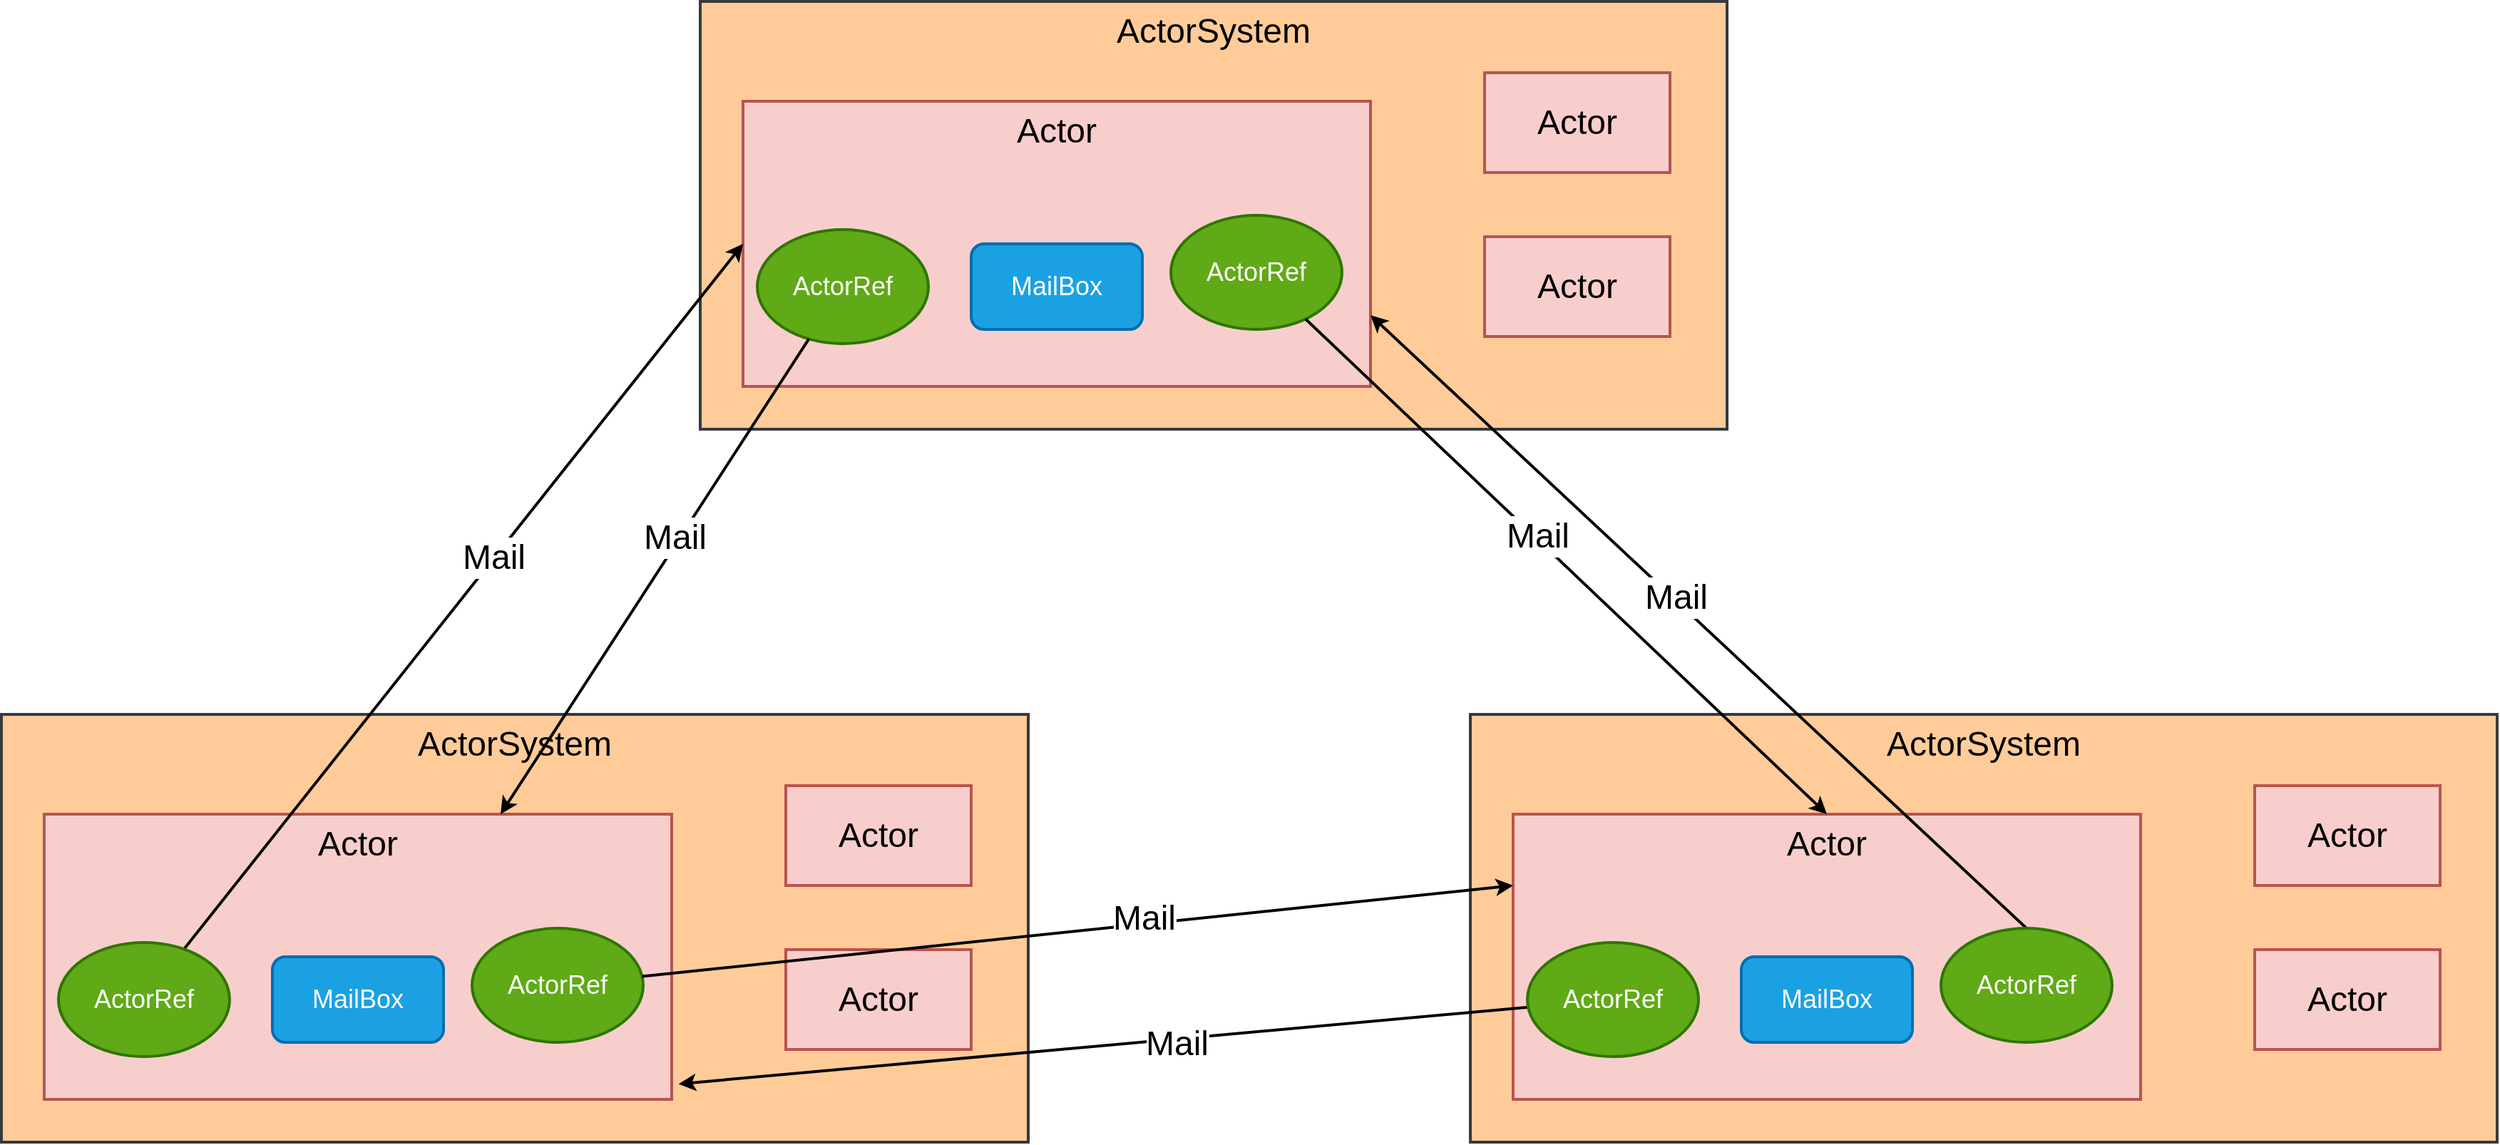 <mxfile version="22.0.4" type="github" pages="5">
  <diagram id="SaLpI0_s9lk5tGEbdPId" name="Flink RPC">
    <mxGraphModel dx="2501" dy="750" grid="1" gridSize="10" guides="1" tooltips="1" connect="1" arrows="1" fold="1" page="1" pageScale="1" pageWidth="827" pageHeight="1169" math="0" shadow="0">
      <root>
        <mxCell id="0" />
        <mxCell id="1" parent="0" />
        <mxCell id="cWcw-PcEzno_2bNdeW2P-1" value="ActorSystem" style="rounded=0;whiteSpace=wrap;html=1;strokeWidth=2;fillColor=#ffcc99;strokeColor=#36393d;verticalAlign=top;fontSize=24;" parent="1" vertex="1">
          <mxGeometry x="40" y="70" width="720" height="300" as="geometry" />
        </mxCell>
        <mxCell id="cWcw-PcEzno_2bNdeW2P-2" value="Actor" style="rounded=0;whiteSpace=wrap;html=1;fontSize=24;strokeWidth=2;fillColor=#f8cecc;strokeColor=#b85450;verticalAlign=top;" parent="1" vertex="1">
          <mxGeometry x="70" y="140" width="440" height="200" as="geometry" />
        </mxCell>
        <mxCell id="cWcw-PcEzno_2bNdeW2P-3" value="ActorRef" style="ellipse;whiteSpace=wrap;html=1;fontSize=18;strokeWidth=2;fillColor=#60a917;fontColor=#ffffff;strokeColor=#2D7600;" parent="1" vertex="1">
          <mxGeometry x="80" y="230" width="120" height="80" as="geometry" />
        </mxCell>
        <mxCell id="cWcw-PcEzno_2bNdeW2P-4" value="MailBox" style="rounded=1;whiteSpace=wrap;html=1;fontSize=18;strokeWidth=2;fillColor=#1ba1e2;fontColor=#ffffff;strokeColor=#006EAF;" parent="1" vertex="1">
          <mxGeometry x="230" y="240" width="120" height="60" as="geometry" />
        </mxCell>
        <mxCell id="cWcw-PcEzno_2bNdeW2P-5" value="ActorRef" style="ellipse;whiteSpace=wrap;html=1;fontSize=18;strokeWidth=2;fillColor=#60a917;fontColor=#ffffff;strokeColor=#2D7600;" parent="1" vertex="1">
          <mxGeometry x="370" y="220" width="120" height="80" as="geometry" />
        </mxCell>
        <mxCell id="cWcw-PcEzno_2bNdeW2P-6" value="Actor" style="rounded=0;whiteSpace=wrap;html=1;fontSize=24;strokeWidth=2;fillColor=#f8cecc;strokeColor=#b85450;" parent="1" vertex="1">
          <mxGeometry x="590" y="120" width="130" height="70" as="geometry" />
        </mxCell>
        <mxCell id="cWcw-PcEzno_2bNdeW2P-7" value="Actor" style="rounded=0;whiteSpace=wrap;html=1;fontSize=24;strokeWidth=2;fillColor=#f8cecc;strokeColor=#b85450;" parent="1" vertex="1">
          <mxGeometry x="590" y="235" width="130" height="70" as="geometry" />
        </mxCell>
        <mxCell id="cWcw-PcEzno_2bNdeW2P-8" value="ActorSystem" style="rounded=0;whiteSpace=wrap;html=1;strokeWidth=2;fillColor=#ffcc99;strokeColor=#36393d;verticalAlign=top;fontSize=24;" parent="1" vertex="1">
          <mxGeometry x="-450" y="570" width="720" height="300" as="geometry" />
        </mxCell>
        <mxCell id="cWcw-PcEzno_2bNdeW2P-9" value="Actor" style="rounded=0;whiteSpace=wrap;html=1;fontSize=24;strokeWidth=2;fillColor=#f8cecc;strokeColor=#b85450;verticalAlign=top;" parent="1" vertex="1">
          <mxGeometry x="-420" y="640" width="440" height="200" as="geometry" />
        </mxCell>
        <mxCell id="cWcw-PcEzno_2bNdeW2P-22" style="rounded=0;orthogonalLoop=1;jettySize=auto;html=1;entryX=0;entryY=0.5;entryDx=0;entryDy=0;fontSize=24;strokeWidth=2;" parent="1" source="cWcw-PcEzno_2bNdeW2P-10" target="cWcw-PcEzno_2bNdeW2P-2" edge="1">
          <mxGeometry relative="1" as="geometry" />
        </mxCell>
        <mxCell id="cWcw-PcEzno_2bNdeW2P-23" value="Mail" style="edgeLabel;html=1;align=center;verticalAlign=middle;resizable=0;points=[];fontSize=24;" parent="cWcw-PcEzno_2bNdeW2P-22" vertex="1" connectable="0">
          <mxGeometry x="0.11" y="1" relative="1" as="geometry">
            <mxPoint as="offset" />
          </mxGeometry>
        </mxCell>
        <mxCell id="cWcw-PcEzno_2bNdeW2P-10" value="ActorRef" style="ellipse;whiteSpace=wrap;html=1;fontSize=18;strokeWidth=2;fillColor=#60a917;fontColor=#ffffff;strokeColor=#2D7600;" parent="1" vertex="1">
          <mxGeometry x="-410" y="730" width="120" height="80" as="geometry" />
        </mxCell>
        <mxCell id="cWcw-PcEzno_2bNdeW2P-11" value="MailBox" style="rounded=1;whiteSpace=wrap;html=1;fontSize=18;strokeWidth=2;fillColor=#1ba1e2;fontColor=#ffffff;strokeColor=#006EAF;" parent="1" vertex="1">
          <mxGeometry x="-260" y="740" width="120" height="60" as="geometry" />
        </mxCell>
        <mxCell id="cWcw-PcEzno_2bNdeW2P-12" value="ActorRef" style="ellipse;whiteSpace=wrap;html=1;fontSize=18;strokeWidth=2;fillColor=#60a917;fontColor=#ffffff;strokeColor=#2D7600;" parent="1" vertex="1">
          <mxGeometry x="-120" y="720" width="120" height="80" as="geometry" />
        </mxCell>
        <mxCell id="cWcw-PcEzno_2bNdeW2P-13" value="Actor" style="rounded=0;whiteSpace=wrap;html=1;fontSize=24;strokeWidth=2;fillColor=#f8cecc;strokeColor=#b85450;" parent="1" vertex="1">
          <mxGeometry x="100" y="620" width="130" height="70" as="geometry" />
        </mxCell>
        <mxCell id="cWcw-PcEzno_2bNdeW2P-14" value="Actor" style="rounded=0;whiteSpace=wrap;html=1;fontSize=24;strokeWidth=2;fillColor=#f8cecc;strokeColor=#b85450;" parent="1" vertex="1">
          <mxGeometry x="100" y="735" width="130" height="70" as="geometry" />
        </mxCell>
        <mxCell id="cWcw-PcEzno_2bNdeW2P-15" value="ActorSystem" style="rounded=0;whiteSpace=wrap;html=1;strokeWidth=2;fillColor=#ffcc99;strokeColor=#36393d;verticalAlign=top;fontSize=24;" parent="1" vertex="1">
          <mxGeometry x="580" y="570" width="720" height="300" as="geometry" />
        </mxCell>
        <mxCell id="cWcw-PcEzno_2bNdeW2P-16" value="Actor" style="rounded=0;whiteSpace=wrap;html=1;fontSize=24;strokeWidth=2;fillColor=#f8cecc;strokeColor=#b85450;verticalAlign=top;" parent="1" vertex="1">
          <mxGeometry x="610" y="640" width="440" height="200" as="geometry" />
        </mxCell>
        <mxCell id="cWcw-PcEzno_2bNdeW2P-27" style="edgeStyle=none;rounded=0;orthogonalLoop=1;jettySize=auto;html=1;fontSize=24;strokeWidth=2;exitX=0.5;exitY=0;exitDx=0;exitDy=0;entryX=1;entryY=0.75;entryDx=0;entryDy=0;" parent="1" source="cWcw-PcEzno_2bNdeW2P-19" target="cWcw-PcEzno_2bNdeW2P-2" edge="1">
          <mxGeometry relative="1" as="geometry" />
        </mxCell>
        <mxCell id="cWcw-PcEzno_2bNdeW2P-29" value="Mail" style="edgeLabel;html=1;align=center;verticalAlign=middle;resizable=0;points=[];fontSize=24;" parent="cWcw-PcEzno_2bNdeW2P-27" vertex="1" connectable="0">
          <mxGeometry x="0.075" y="-2" relative="1" as="geometry">
            <mxPoint as="offset" />
          </mxGeometry>
        </mxCell>
        <mxCell id="cWcw-PcEzno_2bNdeW2P-30" style="edgeStyle=none;rounded=0;orthogonalLoop=1;jettySize=auto;html=1;entryX=1.011;entryY=0.946;entryDx=0;entryDy=0;entryPerimeter=0;fontSize=24;strokeWidth=2;" parent="1" source="cWcw-PcEzno_2bNdeW2P-17" target="cWcw-PcEzno_2bNdeW2P-9" edge="1">
          <mxGeometry relative="1" as="geometry" />
        </mxCell>
        <mxCell id="cWcw-PcEzno_2bNdeW2P-33" value="Mail" style="edgeLabel;html=1;align=center;verticalAlign=middle;resizable=0;points=[];fontSize=24;" parent="cWcw-PcEzno_2bNdeW2P-30" vertex="1" connectable="0">
          <mxGeometry x="-0.17" y="3" relative="1" as="geometry">
            <mxPoint as="offset" />
          </mxGeometry>
        </mxCell>
        <mxCell id="cWcw-PcEzno_2bNdeW2P-17" value="ActorRef" style="ellipse;whiteSpace=wrap;html=1;fontSize=18;strokeWidth=2;fillColor=#60a917;fontColor=#ffffff;strokeColor=#2D7600;" parent="1" vertex="1">
          <mxGeometry x="620" y="730" width="120" height="80" as="geometry" />
        </mxCell>
        <mxCell id="cWcw-PcEzno_2bNdeW2P-18" value="MailBox" style="rounded=1;whiteSpace=wrap;html=1;fontSize=18;strokeWidth=2;fillColor=#1ba1e2;fontColor=#ffffff;strokeColor=#006EAF;" parent="1" vertex="1">
          <mxGeometry x="770" y="740" width="120" height="60" as="geometry" />
        </mxCell>
        <mxCell id="cWcw-PcEzno_2bNdeW2P-19" value="ActorRef" style="ellipse;whiteSpace=wrap;html=1;fontSize=18;strokeWidth=2;fillColor=#60a917;fontColor=#ffffff;strokeColor=#2D7600;" parent="1" vertex="1">
          <mxGeometry x="910" y="720" width="120" height="80" as="geometry" />
        </mxCell>
        <mxCell id="cWcw-PcEzno_2bNdeW2P-20" value="Actor" style="rounded=0;whiteSpace=wrap;html=1;fontSize=24;strokeWidth=2;fillColor=#f8cecc;strokeColor=#b85450;" parent="1" vertex="1">
          <mxGeometry x="1130" y="620" width="130" height="70" as="geometry" />
        </mxCell>
        <mxCell id="cWcw-PcEzno_2bNdeW2P-21" value="Actor" style="rounded=0;whiteSpace=wrap;html=1;fontSize=24;strokeWidth=2;fillColor=#f8cecc;strokeColor=#b85450;" parent="1" vertex="1">
          <mxGeometry x="1130" y="735" width="130" height="70" as="geometry" />
        </mxCell>
        <mxCell id="cWcw-PcEzno_2bNdeW2P-24" style="edgeStyle=none;rounded=0;orthogonalLoop=1;jettySize=auto;html=1;fontSize=24;strokeWidth=2;" parent="1" source="cWcw-PcEzno_2bNdeW2P-3" edge="1">
          <mxGeometry relative="1" as="geometry">
            <mxPoint x="-100" y="640" as="targetPoint" />
          </mxGeometry>
        </mxCell>
        <mxCell id="cWcw-PcEzno_2bNdeW2P-25" value="Mail" style="edgeLabel;html=1;align=center;verticalAlign=middle;resizable=0;points=[];fontSize=24;" parent="cWcw-PcEzno_2bNdeW2P-24" vertex="1" connectable="0">
          <mxGeometry x="-0.156" y="-3" relative="1" as="geometry">
            <mxPoint x="-1" as="offset" />
          </mxGeometry>
        </mxCell>
        <mxCell id="cWcw-PcEzno_2bNdeW2P-26" style="edgeStyle=none;rounded=0;orthogonalLoop=1;jettySize=auto;html=1;entryX=0.5;entryY=0;entryDx=0;entryDy=0;fontSize=24;strokeWidth=2;" parent="1" source="cWcw-PcEzno_2bNdeW2P-5" target="cWcw-PcEzno_2bNdeW2P-16" edge="1">
          <mxGeometry relative="1" as="geometry" />
        </mxCell>
        <mxCell id="cWcw-PcEzno_2bNdeW2P-28" value="Mail" style="edgeLabel;html=1;align=center;verticalAlign=middle;resizable=0;points=[];fontSize=24;" parent="cWcw-PcEzno_2bNdeW2P-26" vertex="1" connectable="0">
          <mxGeometry x="-0.113" y="2" relative="1" as="geometry">
            <mxPoint x="-1" as="offset" />
          </mxGeometry>
        </mxCell>
        <mxCell id="cWcw-PcEzno_2bNdeW2P-31" style="edgeStyle=none;rounded=0;orthogonalLoop=1;jettySize=auto;html=1;entryX=0;entryY=0.25;entryDx=0;entryDy=0;fontSize=24;strokeWidth=2;" parent="1" source="cWcw-PcEzno_2bNdeW2P-12" target="cWcw-PcEzno_2bNdeW2P-16" edge="1">
          <mxGeometry relative="1" as="geometry" />
        </mxCell>
        <mxCell id="cWcw-PcEzno_2bNdeW2P-32" value="Mail" style="edgeLabel;html=1;align=center;verticalAlign=middle;resizable=0;points=[];fontSize=24;" parent="cWcw-PcEzno_2bNdeW2P-31" vertex="1" connectable="0">
          <mxGeometry x="0.153" y="4" relative="1" as="geometry">
            <mxPoint as="offset" />
          </mxGeometry>
        </mxCell>
      </root>
    </mxGraphModel>
  </diagram>
  <diagram id="jj8T1LT6G1rz3zhPPq_8" name="Flink RPC类结构图">
    <mxGraphModel dx="2501" dy="750" grid="1" gridSize="10" guides="1" tooltips="1" connect="1" arrows="1" fold="1" page="1" pageScale="1" pageWidth="827" pageHeight="1169" math="0" shadow="0">
      <root>
        <mxCell id="g9B0oWdgCBN0XD8P32CC-0" />
        <mxCell id="g9B0oWdgCBN0XD8P32CC-1" parent="g9B0oWdgCBN0XD8P32CC-0" />
        <mxCell id="g9B0oWdgCBN0XD8P32CC-2" value="&amp;lt;interface&amp;gt;&lt;br style=&quot;font-size: 18px;&quot;&gt;RpcGateway" style="rounded=0;whiteSpace=wrap;html=1;fontSize=18;strokeWidth=2;" parent="g9B0oWdgCBN0XD8P32CC-1" vertex="1">
          <mxGeometry x="290" y="30" width="200" height="70" as="geometry" />
        </mxCell>
        <mxCell id="g9B0oWdgCBN0XD8P32CC-3" value="RpcEndpoint" style="rounded=0;whiteSpace=wrap;html=1;fontSize=18;strokeWidth=10;strokeColor=#009900;" parent="g9B0oWdgCBN0XD8P32CC-1" vertex="1">
          <mxGeometry x="290" y="200" width="200" height="70" as="geometry" />
        </mxCell>
        <mxCell id="g9B0oWdgCBN0XD8P32CC-5" value="" style="endArrow=block;endSize=16;endFill=0;html=1;rounded=0;fontSize=18;strokeWidth=2;exitX=0.5;exitY=0;exitDx=0;exitDy=0;entryX=0.5;entryY=1;entryDx=0;entryDy=0;dashed=1;" parent="g9B0oWdgCBN0XD8P32CC-1" source="g9B0oWdgCBN0XD8P32CC-3" target="g9B0oWdgCBN0XD8P32CC-2" edge="1">
          <mxGeometry width="160" relative="1" as="geometry">
            <mxPoint x="410" y="140" as="sourcePoint" />
            <mxPoint x="570" y="140" as="targetPoint" />
          </mxGeometry>
        </mxCell>
        <mxCell id="g9B0oWdgCBN0XD8P32CC-6" value="&amp;lt;interface&amp;gt;&lt;br&gt;RpcService" style="rounded=0;whiteSpace=wrap;html=1;fontSize=18;strokeColor=#009900;strokeWidth=6;" parent="g9B0oWdgCBN0XD8P32CC-1" vertex="1">
          <mxGeometry x="-90" y="200" width="200" height="70" as="geometry" />
        </mxCell>
        <mxCell id="g9B0oWdgCBN0XD8P32CC-7" value="Dispatcher" style="rounded=0;whiteSpace=wrap;html=1;fontSize=18;strokeColor=#FF0000;strokeWidth=6;" parent="g9B0oWdgCBN0XD8P32CC-1" vertex="1">
          <mxGeometry x="-190" y="630" width="190" height="70" as="geometry" />
        </mxCell>
        <mxCell id="g9B0oWdgCBN0XD8P32CC-8" value="Extends" style="endArrow=block;endSize=16;endFill=0;html=1;rounded=0;dashed=1;fontSize=18;strokeWidth=2;exitX=1;exitY=0;exitDx=0;exitDy=0;entryX=0;entryY=1;entryDx=0;entryDy=0;" parent="g9B0oWdgCBN0XD8P32CC-1" source="g9B0oWdgCBN0XD8P32CC-16" target="g9B0oWdgCBN0XD8P32CC-3" edge="1">
          <mxGeometry width="160" relative="1" as="geometry">
            <mxPoint x="160" y="380" as="sourcePoint" />
            <mxPoint x="320" y="380" as="targetPoint" />
          </mxGeometry>
        </mxCell>
        <mxCell id="g9B0oWdgCBN0XD8P32CC-9" value="StandaloneDispatcher" style="rounded=0;whiteSpace=wrap;html=1;fontSize=18;strokeColor=#004C99;strokeWidth=6;" parent="g9B0oWdgCBN0XD8P32CC-1" vertex="1">
          <mxGeometry y="840" width="220" height="70" as="geometry" />
        </mxCell>
        <mxCell id="g9B0oWdgCBN0XD8P32CC-10" value="MiniDispatcher" style="rounded=0;whiteSpace=wrap;html=1;fontSize=18;strokeColor=#000000;strokeWidth=2;" parent="g9B0oWdgCBN0XD8P32CC-1" vertex="1">
          <mxGeometry x="-400" y="840" width="190" height="70" as="geometry" />
        </mxCell>
        <mxCell id="g9B0oWdgCBN0XD8P32CC-11" value="Extends" style="endArrow=block;endSize=16;endFill=0;html=1;rounded=0;dashed=1;fontSize=18;strokeWidth=2;entryX=0;entryY=1;entryDx=0;entryDy=0;exitX=0.5;exitY=0;exitDx=0;exitDy=0;" parent="g9B0oWdgCBN0XD8P32CC-1" source="g9B0oWdgCBN0XD8P32CC-10" target="g9B0oWdgCBN0XD8P32CC-7" edge="1">
          <mxGeometry width="160" relative="1" as="geometry">
            <mxPoint x="-295" y="540" as="sourcePoint" />
            <mxPoint x="-295" y="540" as="targetPoint" />
          </mxGeometry>
        </mxCell>
        <mxCell id="g9B0oWdgCBN0XD8P32CC-12" value="Extends" style="endArrow=block;endSize=16;endFill=0;html=1;rounded=0;dashed=1;fontSize=18;strokeWidth=2;exitX=0.5;exitY=0;exitDx=0;exitDy=0;entryX=1;entryY=1;entryDx=0;entryDy=0;" parent="g9B0oWdgCBN0XD8P32CC-1" source="g9B0oWdgCBN0XD8P32CC-9" target="g9B0oWdgCBN0XD8P32CC-7" edge="1">
          <mxGeometry width="160" relative="1" as="geometry">
            <mxPoint x="40" y="640" as="sourcePoint" />
            <mxPoint x="200" y="640" as="targetPoint" />
          </mxGeometry>
        </mxCell>
        <mxCell id="g9B0oWdgCBN0XD8P32CC-14" value="AkkaRpcService" style="rounded=0;whiteSpace=wrap;html=1;fontSize=18;strokeColor=#000000;strokeWidth=2;" parent="g9B0oWdgCBN0XD8P32CC-1" vertex="1">
          <mxGeometry x="-400" y="200" width="190" height="70" as="geometry" />
        </mxCell>
        <mxCell id="g9B0oWdgCBN0XD8P32CC-15" value="" style="endArrow=block;endSize=16;endFill=0;html=1;rounded=0;dashed=1;fontSize=18;strokeWidth=2;entryX=0;entryY=0.5;entryDx=0;entryDy=0;" parent="g9B0oWdgCBN0XD8P32CC-1" source="g9B0oWdgCBN0XD8P32CC-14" target="g9B0oWdgCBN0XD8P32CC-6" edge="1">
          <mxGeometry width="160" relative="1" as="geometry">
            <mxPoint x="-240" y="235" as="sourcePoint" />
            <mxPoint x="-100" y="235" as="targetPoint" />
          </mxGeometry>
        </mxCell>
        <mxCell id="g9B0oWdgCBN0XD8P32CC-16" value="TaskExecutor" style="rounded=0;whiteSpace=wrap;html=1;fontSize=18;strokeColor=#FF0000;strokeWidth=6;" parent="g9B0oWdgCBN0XD8P32CC-1" vertex="1">
          <mxGeometry x="-180" y="440" width="190" height="70" as="geometry" />
        </mxCell>
        <mxCell id="g9B0oWdgCBN0XD8P32CC-17" value="AkkaRpcService" style="rounded=0;whiteSpace=wrap;html=1;fontSize=18;strokeColor=#000000;strokeWidth=2;" parent="g9B0oWdgCBN0XD8P32CC-1" vertex="1">
          <mxGeometry x="290" y="440" width="190" height="70" as="geometry" />
        </mxCell>
        <mxCell id="g9B0oWdgCBN0XD8P32CC-18" value="Extends" style="endArrow=block;endSize=16;endFill=0;html=1;rounded=0;dashed=1;fontSize=18;strokeWidth=2;exitX=0.5;exitY=0;exitDx=0;exitDy=0;entryX=0.5;entryY=1;entryDx=0;entryDy=0;" parent="g9B0oWdgCBN0XD8P32CC-1" source="g9B0oWdgCBN0XD8P32CC-17" target="g9B0oWdgCBN0XD8P32CC-3" edge="1">
          <mxGeometry width="160" relative="1" as="geometry">
            <mxPoint x="20" y="450" as="sourcePoint" />
            <mxPoint x="300" y="280" as="targetPoint" />
          </mxGeometry>
        </mxCell>
        <mxCell id="g9B0oWdgCBN0XD8P32CC-19" value="Extends" style="endArrow=block;endSize=16;endFill=0;html=1;rounded=0;dashed=1;fontSize=18;strokeWidth=2;exitX=1;exitY=0;exitDx=0;exitDy=0;entryX=0;entryY=1;entryDx=0;entryDy=0;" parent="g9B0oWdgCBN0XD8P32CC-1" source="g9B0oWdgCBN0XD8P32CC-7" target="g9B0oWdgCBN0XD8P32CC-17" edge="1">
          <mxGeometry width="160" relative="1" as="geometry">
            <mxPoint x="30" y="810" as="sourcePoint" />
            <mxPoint x="10" y="710" as="targetPoint" />
          </mxGeometry>
        </mxCell>
        <mxCell id="g9B0oWdgCBN0XD8P32CC-20" value="JobMaster" style="rounded=0;whiteSpace=wrap;html=1;fontSize=18;strokeColor=#FF0000;strokeWidth=6;" parent="g9B0oWdgCBN0XD8P32CC-1" vertex="1">
          <mxGeometry x="302.5" y="630" width="165" height="70" as="geometry" />
        </mxCell>
        <mxCell id="g9B0oWdgCBN0XD8P32CC-21" value="Extends" style="endArrow=block;endSize=16;endFill=0;html=1;rounded=0;dashed=1;fontSize=18;strokeWidth=2;exitX=0.5;exitY=0;exitDx=0;exitDy=0;entryX=0.5;entryY=1;entryDx=0;entryDy=0;" parent="g9B0oWdgCBN0XD8P32CC-1" source="g9B0oWdgCBN0XD8P32CC-20" target="g9B0oWdgCBN0XD8P32CC-17" edge="1">
          <mxGeometry width="160" relative="1" as="geometry">
            <mxPoint x="10" y="640" as="sourcePoint" />
            <mxPoint x="305" y="490" as="targetPoint" />
          </mxGeometry>
        </mxCell>
        <mxCell id="g9B0oWdgCBN0XD8P32CC-22" value="MesosRsourceManager" style="rounded=0;whiteSpace=wrap;html=1;fontSize=18;strokeColor=#000000;strokeWidth=2;" parent="g9B0oWdgCBN0XD8P32CC-1" vertex="1">
          <mxGeometry x="260" y="840" width="250" height="70" as="geometry" />
        </mxCell>
        <mxCell id="g9B0oWdgCBN0XD8P32CC-23" value="ResourceManager" style="rounded=0;whiteSpace=wrap;html=1;fontSize=18;strokeColor=#FF0000;strokeWidth=6;" parent="g9B0oWdgCBN0XD8P32CC-1" vertex="1">
          <mxGeometry x="660" y="630" width="233" height="70" as="geometry" />
        </mxCell>
        <mxCell id="g9B0oWdgCBN0XD8P32CC-24" value="Extends" style="endArrow=block;endSize=16;endFill=0;html=1;rounded=0;dashed=1;fontSize=18;strokeWidth=2;exitX=0.5;exitY=0;exitDx=0;exitDy=0;entryX=0;entryY=1;entryDx=0;entryDy=0;" parent="g9B0oWdgCBN0XD8P32CC-1" source="g9B0oWdgCBN0XD8P32CC-22" target="g9B0oWdgCBN0XD8P32CC-23" edge="1">
          <mxGeometry width="160" relative="1" as="geometry">
            <mxPoint x="395" y="640" as="sourcePoint" />
            <mxPoint x="395" y="520" as="targetPoint" />
          </mxGeometry>
        </mxCell>
        <mxCell id="g9B0oWdgCBN0XD8P32CC-25" value="StandaloneResourceManager" style="rounded=0;whiteSpace=wrap;html=1;fontSize=18;strokeColor=#004C99;strokeWidth=6;" parent="g9B0oWdgCBN0XD8P32CC-1" vertex="1">
          <mxGeometry x="630" y="840" width="280" height="70" as="geometry" />
        </mxCell>
        <mxCell id="g9B0oWdgCBN0XD8P32CC-26" value="Extends" style="endArrow=block;endSize=16;endFill=0;html=1;rounded=0;dashed=1;fontSize=18;strokeWidth=2;exitX=0.527;exitY=0.029;exitDx=0;exitDy=0;entryX=0.5;entryY=1;entryDx=0;entryDy=0;exitPerimeter=0;" parent="g9B0oWdgCBN0XD8P32CC-1" source="g9B0oWdgCBN0XD8P32CC-25" target="g9B0oWdgCBN0XD8P32CC-23" edge="1">
          <mxGeometry width="160" relative="1" as="geometry">
            <mxPoint x="395" y="850" as="sourcePoint" />
            <mxPoint x="670" y="710" as="targetPoint" />
          </mxGeometry>
        </mxCell>
        <mxCell id="g9B0oWdgCBN0XD8P32CC-27" value="Extends" style="endArrow=block;endSize=16;endFill=0;html=1;rounded=0;dashed=1;fontSize=18;strokeWidth=2;exitX=0.5;exitY=0;exitDx=0;exitDy=0;entryX=1;entryY=1;entryDx=0;entryDy=0;" parent="g9B0oWdgCBN0XD8P32CC-1" source="g9B0oWdgCBN0XD8P32CC-23" target="g9B0oWdgCBN0XD8P32CC-17" edge="1">
          <mxGeometry width="160" relative="1" as="geometry">
            <mxPoint x="787.56" y="852.03" as="sourcePoint" />
            <mxPoint x="786.5" y="710" as="targetPoint" />
          </mxGeometry>
        </mxCell>
        <mxCell id="g9B0oWdgCBN0XD8P32CC-28" value="&amp;lt;interface&amp;gt;&lt;br&gt;RpcServer" style="rounded=0;whiteSpace=wrap;html=1;fontSize=18;strokeColor=#009900;strokeWidth=6;" parent="g9B0oWdgCBN0XD8P32CC-1" vertex="1">
          <mxGeometry x="676.5" y="440" width="200" height="70" as="geometry" />
        </mxCell>
        <mxCell id="g9B0oWdgCBN0XD8P32CC-29" value="Use" style="endArrow=open;endSize=12;dashed=1;html=1;rounded=0;fontSize=18;strokeWidth=2;exitX=1;exitY=1;exitDx=0;exitDy=0;entryX=0.5;entryY=0;entryDx=0;entryDy=0;" parent="g9B0oWdgCBN0XD8P32CC-1" source="g9B0oWdgCBN0XD8P32CC-3" target="g9B0oWdgCBN0XD8P32CC-28" edge="1">
          <mxGeometry width="160" relative="1" as="geometry">
            <mxPoint x="620" y="330" as="sourcePoint" />
            <mxPoint x="780" y="330" as="targetPoint" />
          </mxGeometry>
        </mxCell>
        <mxCell id="g9B0oWdgCBN0XD8P32CC-30" value="YarnRsourceManager" style="rounded=0;whiteSpace=wrap;html=1;fontSize=18;strokeColor=#000000;strokeWidth=2;" parent="g9B0oWdgCBN0XD8P32CC-1" vertex="1">
          <mxGeometry x="1030" y="840" width="250" height="70" as="geometry" />
        </mxCell>
        <mxCell id="g9B0oWdgCBN0XD8P32CC-31" value="Extends" style="endArrow=block;endSize=16;endFill=0;html=1;rounded=0;dashed=1;fontSize=18;strokeWidth=2;exitX=0.5;exitY=0;exitDx=0;exitDy=0;entryX=1;entryY=1;entryDx=0;entryDy=0;" parent="g9B0oWdgCBN0XD8P32CC-1" source="g9B0oWdgCBN0XD8P32CC-30" target="g9B0oWdgCBN0XD8P32CC-23" edge="1">
          <mxGeometry width="160" relative="1" as="geometry">
            <mxPoint x="787.56" y="852.03" as="sourcePoint" />
            <mxPoint x="786.5" y="710" as="targetPoint" />
          </mxGeometry>
        </mxCell>
        <mxCell id="g9B0oWdgCBN0XD8P32CC-32" value="FencedAkkaInvocationhandler" style="rounded=0;whiteSpace=wrap;html=1;fontSize=18;strokeColor=#000000;strokeWidth=2;" parent="g9B0oWdgCBN0XD8P32CC-1" vertex="1">
          <mxGeometry x="1010" y="630" width="290" height="70" as="geometry" />
        </mxCell>
        <mxCell id="g9B0oWdgCBN0XD8P32CC-33" value="AkkaInvocationhandler" style="rounded=0;whiteSpace=wrap;html=1;fontSize=18;strokeColor=#000000;strokeWidth=2;" parent="g9B0oWdgCBN0XD8P32CC-1" vertex="1">
          <mxGeometry x="1035" y="440" width="240" height="70" as="geometry" />
        </mxCell>
        <mxCell id="g9B0oWdgCBN0XD8P32CC-34" value="AkkaBaseEndpoint" style="rounded=0;whiteSpace=wrap;html=1;fontSize=18;strokeColor=#000000;strokeWidth=2;" parent="g9B0oWdgCBN0XD8P32CC-1" vertex="1">
          <mxGeometry x="1035" y="30" width="240" height="70" as="geometry" />
        </mxCell>
        <mxCell id="g9B0oWdgCBN0XD8P32CC-35" value="" style="endArrow=block;endSize=16;endFill=0;html=1;rounded=0;dashed=1;fontSize=18;strokeWidth=2;exitX=0.5;exitY=0;exitDx=0;exitDy=0;entryX=0.5;entryY=1;entryDx=0;entryDy=0;" parent="g9B0oWdgCBN0XD8P32CC-1" source="g9B0oWdgCBN0XD8P32CC-33" target="g9B0oWdgCBN0XD8P32CC-34" edge="1">
          <mxGeometry width="160" relative="1" as="geometry">
            <mxPoint x="786.5" y="640" as="sourcePoint" />
            <mxPoint x="490" y="520" as="targetPoint" />
          </mxGeometry>
        </mxCell>
        <mxCell id="g9B0oWdgCBN0XD8P32CC-37" value="Extends" style="endArrow=block;endSize=16;endFill=0;html=1;rounded=0;dashed=1;fontSize=18;strokeWidth=2;exitX=0.5;exitY=0;exitDx=0;exitDy=0;entryX=0.5;entryY=1;entryDx=0;entryDy=0;" parent="g9B0oWdgCBN0XD8P32CC-1" source="g9B0oWdgCBN0XD8P32CC-32" target="g9B0oWdgCBN0XD8P32CC-33" edge="1">
          <mxGeometry width="160" relative="1" as="geometry">
            <mxPoint x="786.5" y="640" as="sourcePoint" />
            <mxPoint x="490" y="520" as="targetPoint" />
          </mxGeometry>
        </mxCell>
        <mxCell id="g9B0oWdgCBN0XD8P32CC-38" value="&amp;lt;interface&amp;gt;&lt;br&gt;FencedRpcGateway" style="rounded=0;whiteSpace=wrap;html=1;fontSize=18;strokeColor=#000000;strokeWidth=2;" parent="g9B0oWdgCBN0XD8P32CC-1" vertex="1">
          <mxGeometry x="650" y="200" width="240" height="70" as="geometry" />
        </mxCell>
        <mxCell id="g9B0oWdgCBN0XD8P32CC-39" value="" style="endArrow=block;endSize=16;endFill=0;html=1;rounded=0;dashed=1;fontSize=18;strokeWidth=2;exitX=0.25;exitY=0;exitDx=0;exitDy=0;entryX=0.5;entryY=1;entryDx=0;entryDy=0;" parent="g9B0oWdgCBN0XD8P32CC-1" source="g9B0oWdgCBN0XD8P32CC-32" target="g9B0oWdgCBN0XD8P32CC-38" edge="1">
          <mxGeometry width="160" relative="1" as="geometry">
            <mxPoint x="1165" y="640" as="sourcePoint" />
            <mxPoint x="1165" y="520" as="targetPoint" />
          </mxGeometry>
        </mxCell>
        <mxCell id="g9B0oWdgCBN0XD8P32CC-40" value="" style="endArrow=block;endSize=16;endFill=0;html=1;rounded=0;dashed=1;fontSize=18;strokeWidth=2;exitX=0;exitY=0.5;exitDx=0;exitDy=0;entryX=1;entryY=0.5;entryDx=0;entryDy=0;" parent="g9B0oWdgCBN0XD8P32CC-1" source="g9B0oWdgCBN0XD8P32CC-33" target="g9B0oWdgCBN0XD8P32CC-28" edge="1">
          <mxGeometry width="160" relative="1" as="geometry">
            <mxPoint x="1092.5" y="640" as="sourcePoint" />
            <mxPoint x="780" y="280" as="targetPoint" />
          </mxGeometry>
        </mxCell>
        <mxCell id="g9B0oWdgCBN0XD8P32CC-41" value="" style="endArrow=block;endSize=16;endFill=0;html=1;rounded=0;dashed=1;fontSize=18;strokeWidth=2;entryX=1;entryY=0.5;entryDx=0;entryDy=0;exitX=0;exitY=0.5;exitDx=0;exitDy=0;" parent="g9B0oWdgCBN0XD8P32CC-1" source="g9B0oWdgCBN0XD8P32CC-34" target="g9B0oWdgCBN0XD8P32CC-2" edge="1">
          <mxGeometry width="160" relative="1" as="geometry">
            <mxPoint x="1020" y="300" as="sourcePoint" />
            <mxPoint x="780" y="280" as="targetPoint" />
          </mxGeometry>
        </mxCell>
        <mxCell id="g9B0oWdgCBN0XD8P32CC-42" value="Use" style="endArrow=open;endSize=12;dashed=1;html=1;rounded=0;fontSize=18;strokeWidth=2;entryX=1;entryY=0.5;entryDx=0;entryDy=0;exitX=0;exitY=0.5;exitDx=0;exitDy=0;" parent="g9B0oWdgCBN0XD8P32CC-1" source="g9B0oWdgCBN0XD8P32CC-3" target="g9B0oWdgCBN0XD8P32CC-6" edge="1">
          <mxGeometry width="160" relative="1" as="geometry">
            <mxPoint x="130" y="140" as="sourcePoint" />
            <mxPoint x="290" y="140" as="targetPoint" />
          </mxGeometry>
        </mxCell>
      </root>
    </mxGraphModel>
  </diagram>
  <diagram id="V6KoD1cc1G5vapLx2Xxs" name="checkpoint">
    <mxGraphModel dx="1674" dy="750" grid="1" gridSize="10" guides="1" tooltips="1" connect="1" arrows="1" fold="1" page="1" pageScale="1" pageWidth="827" pageHeight="1169" math="0" shadow="0">
      <root>
        <mxCell id="wryi5iuACTpgs8NxnfeT-0" />
        <mxCell id="wryi5iuACTpgs8NxnfeT-1" parent="wryi5iuACTpgs8NxnfeT-0" />
        <mxCell id="wryi5iuACTpgs8NxnfeT-7" style="edgeStyle=none;rounded=0;orthogonalLoop=1;jettySize=auto;html=1;entryX=0;entryY=0.5;entryDx=0;entryDy=0;fontSize=24;strokeWidth=2;" parent="wryi5iuACTpgs8NxnfeT-1" source="wryi5iuACTpgs8NxnfeT-2" target="wryi5iuACTpgs8NxnfeT-5" edge="1">
          <mxGeometry relative="1" as="geometry" />
        </mxCell>
        <mxCell id="wryi5iuACTpgs8NxnfeT-2" value="" style="shape=cylinder3;whiteSpace=wrap;html=1;boundedLbl=1;backgroundOutline=1;size=15;fontSize=18;strokeColor=#2D7600;strokeWidth=2;direction=south;fillColor=#60a917;fontColor=#ffffff;" parent="wryi5iuACTpgs8NxnfeT-1" vertex="1">
          <mxGeometry x="60" y="290" width="210" height="80" as="geometry" />
        </mxCell>
        <mxCell id="wryi5iuACTpgs8NxnfeT-3" value="7" style="ellipse;whiteSpace=wrap;html=1;aspect=fixed;fontSize=24;strokeColor=#BD7000;strokeWidth=2;fillColor=#f0a30a;fontColor=#000000;" parent="wryi5iuACTpgs8NxnfeT-1" vertex="1">
          <mxGeometry x="80" y="300" width="60" height="60" as="geometry" />
        </mxCell>
        <mxCell id="wryi5iuACTpgs8NxnfeT-4" value="6" style="ellipse;whiteSpace=wrap;html=1;aspect=fixed;fontSize=24;strokeColor=#BD7000;strokeWidth=2;fillColor=#f0a30a;fontColor=#000000;" parent="wryi5iuACTpgs8NxnfeT-1" vertex="1">
          <mxGeometry x="150" y="300" width="60" height="60" as="geometry" />
        </mxCell>
        <mxCell id="wryi5iuACTpgs8NxnfeT-5" value="Source" style="rounded=0;whiteSpace=wrap;html=1;fontSize=24;strokeColor=#BD7000;strokeWidth=2;fillColor=#f0a30a;fontColor=#000000;" parent="wryi5iuACTpgs8NxnfeT-1" vertex="1">
          <mxGeometry x="400" y="300" width="100" height="60" as="geometry" />
        </mxCell>
        <mxCell id="wryi5iuACTpgs8NxnfeT-12" style="edgeStyle=none;rounded=0;orthogonalLoop=1;jettySize=auto;html=1;fontSize=24;strokeWidth=2;" parent="wryi5iuACTpgs8NxnfeT-1" source="wryi5iuACTpgs8NxnfeT-6" target="wryi5iuACTpgs8NxnfeT-8" edge="1">
          <mxGeometry relative="1" as="geometry" />
        </mxCell>
        <mxCell id="wryi5iuACTpgs8NxnfeT-13" style="edgeStyle=none;rounded=0;orthogonalLoop=1;jettySize=auto;html=1;entryX=0;entryY=0.5;entryDx=0;entryDy=0;fontSize=24;strokeWidth=2;exitX=1;exitY=0.5;exitDx=0;exitDy=0;" parent="wryi5iuACTpgs8NxnfeT-1" source="wryi5iuACTpgs8NxnfeT-29" target="wryi5iuACTpgs8NxnfeT-10" edge="1">
          <mxGeometry relative="1" as="geometry" />
        </mxCell>
        <mxCell id="wryi5iuACTpgs8NxnfeT-6" value="5" style="rounded=0;whiteSpace=wrap;html=1;fontSize=24;strokeColor=#BD7000;strokeWidth=2;fillColor=#f0a30a;fontColor=#000000;" parent="wryi5iuACTpgs8NxnfeT-1" vertex="1">
          <mxGeometry x="500" y="300" width="60" height="60" as="geometry" />
        </mxCell>
        <mxCell id="wryi5iuACTpgs8NxnfeT-8" value="Source" style="rounded=0;whiteSpace=wrap;html=1;fontSize=24;strokeColor=#BD7000;strokeWidth=2;fillColor=#f0a30a;fontColor=#000000;" parent="wryi5iuACTpgs8NxnfeT-1" vertex="1">
          <mxGeometry x="730" y="300" width="100" height="60" as="geometry" />
        </mxCell>
        <mxCell id="wryi5iuACTpgs8NxnfeT-14" style="edgeStyle=none;rounded=0;orthogonalLoop=1;jettySize=auto;html=1;fontSize=24;strokeWidth=2;" parent="wryi5iuACTpgs8NxnfeT-1" source="wryi5iuACTpgs8NxnfeT-9" edge="1">
          <mxGeometry relative="1" as="geometry">
            <mxPoint x="1010" y="330" as="targetPoint" />
          </mxGeometry>
        </mxCell>
        <mxCell id="wryi5iuACTpgs8NxnfeT-9" value="5" style="rounded=0;whiteSpace=wrap;html=1;fontSize=24;strokeColor=#BD7000;strokeWidth=2;fillColor=#f0a30a;fontColor=#000000;" parent="wryi5iuACTpgs8NxnfeT-1" vertex="1">
          <mxGeometry x="830" y="300" width="60" height="60" as="geometry" />
        </mxCell>
        <mxCell id="wryi5iuACTpgs8NxnfeT-10" value="Source" style="rounded=0;whiteSpace=wrap;html=1;fontSize=24;strokeColor=#BD7000;strokeWidth=2;fillColor=#f0a30a;fontColor=#000000;" parent="wryi5iuACTpgs8NxnfeT-1" vertex="1">
          <mxGeometry x="730" y="450" width="100" height="60" as="geometry" />
        </mxCell>
        <mxCell id="wryi5iuACTpgs8NxnfeT-15" style="edgeStyle=none;rounded=0;orthogonalLoop=1;jettySize=auto;html=1;fontSize=24;strokeWidth=2;" parent="wryi5iuACTpgs8NxnfeT-1" source="wryi5iuACTpgs8NxnfeT-11" edge="1">
          <mxGeometry relative="1" as="geometry">
            <mxPoint x="1000" y="480" as="targetPoint" />
          </mxGeometry>
        </mxCell>
        <mxCell id="wryi5iuACTpgs8NxnfeT-11" value="5" style="rounded=0;whiteSpace=wrap;html=1;fontSize=24;strokeColor=#BD7000;strokeWidth=2;fillColor=#f0a30a;fontColor=#000000;" parent="wryi5iuACTpgs8NxnfeT-1" vertex="1">
          <mxGeometry x="830" y="450" width="60" height="60" as="geometry" />
        </mxCell>
        <mxCell id="wryi5iuACTpgs8NxnfeT-19" style="edgeStyle=none;rounded=0;orthogonalLoop=1;jettySize=auto;html=1;entryX=0;entryY=0.5;entryDx=0;entryDy=0;entryPerimeter=0;fontSize=24;strokeWidth=2;" parent="wryi5iuACTpgs8NxnfeT-1" source="wryi5iuACTpgs8NxnfeT-16" target="wryi5iuACTpgs8NxnfeT-2" edge="1">
          <mxGeometry relative="1" as="geometry" />
        </mxCell>
        <mxCell id="wryi5iuACTpgs8NxnfeT-16" value="Input Stream" style="text;html=1;strokeColor=none;fillColor=none;align=center;verticalAlign=middle;whiteSpace=wrap;rounded=0;fontSize=24;" parent="wryi5iuACTpgs8NxnfeT-1" vertex="1">
          <mxGeometry x="82.5" y="200" width="165" height="30" as="geometry" />
        </mxCell>
        <mxCell id="wryi5iuACTpgs8NxnfeT-20" style="edgeStyle=none;rounded=0;orthogonalLoop=1;jettySize=auto;html=1;entryX=0.5;entryY=0;entryDx=0;entryDy=0;fontSize=24;strokeWidth=2;" parent="wryi5iuACTpgs8NxnfeT-1" source="wryi5iuACTpgs8NxnfeT-17" target="wryi5iuACTpgs8NxnfeT-6" edge="1">
          <mxGeometry relative="1" as="geometry" />
        </mxCell>
        <mxCell id="wryi5iuACTpgs8NxnfeT-17" value="Input Offset" style="text;html=1;strokeColor=none;fillColor=none;align=center;verticalAlign=middle;whiteSpace=wrap;rounded=0;fontSize=24;" parent="wryi5iuACTpgs8NxnfeT-1" vertex="1">
          <mxGeometry x="447.5" y="200" width="165" height="30" as="geometry" />
        </mxCell>
        <mxCell id="wryi5iuACTpgs8NxnfeT-21" style="edgeStyle=none;rounded=0;orthogonalLoop=1;jettySize=auto;html=1;entryX=0.5;entryY=0;entryDx=0;entryDy=0;fontSize=24;strokeWidth=2;" parent="wryi5iuACTpgs8NxnfeT-1" source="wryi5iuACTpgs8NxnfeT-18" target="wryi5iuACTpgs8NxnfeT-9" edge="1">
          <mxGeometry relative="1" as="geometry" />
        </mxCell>
        <mxCell id="wryi5iuACTpgs8NxnfeT-18" value="Sum" style="text;html=1;strokeColor=none;fillColor=none;align=center;verticalAlign=middle;whiteSpace=wrap;rounded=0;fontSize=24;" parent="wryi5iuACTpgs8NxnfeT-1" vertex="1">
          <mxGeometry x="777.5" y="200" width="165" height="30" as="geometry" />
        </mxCell>
        <mxCell id="wryi5iuACTpgs8NxnfeT-30" style="edgeStyle=none;rounded=0;orthogonalLoop=1;jettySize=auto;html=1;entryX=0;entryY=0.5;entryDx=0;entryDy=0;fontSize=24;strokeWidth=2;" parent="wryi5iuACTpgs8NxnfeT-1" source="wryi5iuACTpgs8NxnfeT-22" target="wryi5iuACTpgs8NxnfeT-28" edge="1">
          <mxGeometry relative="1" as="geometry" />
        </mxCell>
        <mxCell id="wryi5iuACTpgs8NxnfeT-22" value="" style="shape=cylinder3;whiteSpace=wrap;html=1;boundedLbl=1;backgroundOutline=1;size=15;fontSize=18;strokeColor=#2D7600;strokeWidth=2;direction=south;fillColor=#60a917;fontColor=#ffffff;" parent="wryi5iuACTpgs8NxnfeT-1" vertex="1">
          <mxGeometry x="50" y="440" width="210" height="80" as="geometry" />
        </mxCell>
        <mxCell id="wryi5iuACTpgs8NxnfeT-23" value="7" style="ellipse;whiteSpace=wrap;html=1;aspect=fixed;fontSize=24;strokeColor=#BD7000;strokeWidth=2;fillColor=#f0a30a;fontColor=#000000;" parent="wryi5iuACTpgs8NxnfeT-1" vertex="1">
          <mxGeometry x="70" y="450" width="60" height="60" as="geometry" />
        </mxCell>
        <mxCell id="wryi5iuACTpgs8NxnfeT-24" value="6" style="ellipse;whiteSpace=wrap;html=1;aspect=fixed;fontSize=24;strokeColor=#BD7000;strokeWidth=2;fillColor=#f0a30a;fontColor=#000000;" parent="wryi5iuACTpgs8NxnfeT-1" vertex="1">
          <mxGeometry x="140" y="450" width="60" height="60" as="geometry" />
        </mxCell>
        <mxCell id="wryi5iuACTpgs8NxnfeT-26" style="edgeStyle=none;rounded=0;orthogonalLoop=1;jettySize=auto;html=1;fontSize=24;strokeWidth=2;" parent="wryi5iuACTpgs8NxnfeT-1" source="wryi5iuACTpgs8NxnfeT-25" edge="1">
          <mxGeometry relative="1" as="geometry">
            <mxPoint x="352.5" y="330" as="targetPoint" />
          </mxGeometry>
        </mxCell>
        <mxCell id="wryi5iuACTpgs8NxnfeT-27" value="Text" style="edgeLabel;html=1;align=center;verticalAlign=middle;resizable=0;points=[];fontSize=24;" parent="wryi5iuACTpgs8NxnfeT-26" vertex="1" connectable="0">
          <mxGeometry x="-0.207" y="-2" relative="1" as="geometry">
            <mxPoint as="offset" />
          </mxGeometry>
        </mxCell>
        <mxCell id="wryi5iuACTpgs8NxnfeT-25" value="JobManager" style="rounded=0;whiteSpace=wrap;html=1;fontSize=24;strokeColor=#6c8ebf;strokeWidth=2;fillColor=#dae8fc;gradientColor=#7ea6e0;" parent="wryi5iuACTpgs8NxnfeT-1" vertex="1">
          <mxGeometry x="257.5" y="80" width="190" height="70" as="geometry" />
        </mxCell>
        <mxCell id="wryi5iuACTpgs8NxnfeT-28" value="Source" style="rounded=0;whiteSpace=wrap;html=1;fontSize=24;strokeColor=#BD7000;strokeWidth=2;fillColor=#f0a30a;fontColor=#000000;" parent="wryi5iuACTpgs8NxnfeT-1" vertex="1">
          <mxGeometry x="400" y="450" width="100" height="60" as="geometry" />
        </mxCell>
        <mxCell id="wryi5iuACTpgs8NxnfeT-29" value="5" style="rounded=0;whiteSpace=wrap;html=1;fontSize=24;strokeColor=#BD7000;strokeWidth=2;fillColor=#f0a30a;fontColor=#000000;" parent="wryi5iuACTpgs8NxnfeT-1" vertex="1">
          <mxGeometry x="500" y="450" width="60" height="60" as="geometry" />
        </mxCell>
      </root>
    </mxGraphModel>
  </diagram>
  <diagram id="llY0ThGVitqbVJbe0Emi" name="Flink 四层模型">
    <mxGraphModel dx="1674" dy="750" grid="1" gridSize="10" guides="1" tooltips="1" connect="1" arrows="1" fold="1" page="1" pageScale="1" pageWidth="827" pageHeight="1169" math="0" shadow="0">
      <root>
        <mxCell id="0" />
        <mxCell id="1" parent="0" />
        <mxCell id="-f6r63e0zjs9ZlgRPIxM-1" value="streamGraph" style="rounded=0;whiteSpace=wrap;html=1;fontColor=#000000;labelBorderColor=none;strokeWidth=2;strokeColor=#00CCCC;fontStyle=1;verticalAlign=top;fontSize=20;" parent="1" vertex="1">
          <mxGeometry x="30" y="50" width="1080" height="140" as="geometry" />
        </mxCell>
        <mxCell id="-f6r63e0zjs9ZlgRPIxM-4" style="edgeStyle=orthogonalEdgeStyle;rounded=0;orthogonalLoop=1;jettySize=auto;html=1;entryX=0;entryY=0.5;entryDx=0;entryDy=0;fontSize=16;fontColor=#000000;strokeWidth=2;strokeColor=#00CCCC;" parent="1" source="-f6r63e0zjs9ZlgRPIxM-2" target="-f6r63e0zjs9ZlgRPIxM-3" edge="1">
          <mxGeometry relative="1" as="geometry" />
        </mxCell>
        <mxCell id="-f6r63e0zjs9ZlgRPIxM-2" value="source" style="ellipse;whiteSpace=wrap;html=1;labelBorderColor=none;strokeColor=#BD7000;strokeWidth=2;fillColor=#f0a30a;fontSize=14;fontColor=#000000;fontStyle=1" parent="1" vertex="1">
          <mxGeometry x="50" y="100" width="120" height="60" as="geometry" />
        </mxCell>
        <mxCell id="-f6r63e0zjs9ZlgRPIxM-6" style="edgeStyle=orthogonalEdgeStyle;rounded=0;orthogonalLoop=1;jettySize=auto;html=1;entryX=0;entryY=0.5;entryDx=0;entryDy=0;strokeColor=#00CCCC;strokeWidth=2;fontSize=16;fontColor=#000000;" parent="1" source="-f6r63e0zjs9ZlgRPIxM-3" target="-f6r63e0zjs9ZlgRPIxM-5" edge="1">
          <mxGeometry relative="1" as="geometry" />
        </mxCell>
        <mxCell id="-f6r63e0zjs9ZlgRPIxM-3" value="StreamEdge" style="rounded=1;whiteSpace=wrap;html=1;labelBorderColor=none;strokeColor=#2D7600;strokeWidth=2;fontSize=14;fillColor=#60a917;fontColor=#000000;fontStyle=1" parent="1" vertex="1">
          <mxGeometry x="210" y="110" width="110" height="40" as="geometry" />
        </mxCell>
        <mxCell id="-f6r63e0zjs9ZlgRPIxM-8" style="edgeStyle=orthogonalEdgeStyle;rounded=0;orthogonalLoop=1;jettySize=auto;html=1;entryX=0;entryY=0.5;entryDx=0;entryDy=0;strokeColor=#00CCCC;strokeWidth=2;fontSize=16;fontColor=#000000;" parent="1" source="-f6r63e0zjs9ZlgRPIxM-5" target="-f6r63e0zjs9ZlgRPIxM-7" edge="1">
          <mxGeometry relative="1" as="geometry" />
        </mxCell>
        <mxCell id="-f6r63e0zjs9ZlgRPIxM-5" value="FlatMap" style="ellipse;whiteSpace=wrap;html=1;labelBorderColor=none;strokeColor=#BD7000;strokeWidth=2;fillColor=#f0a30a;fontSize=14;fontColor=#000000;fontStyle=1" parent="1" vertex="1">
          <mxGeometry x="354" y="100" width="120" height="60" as="geometry" />
        </mxCell>
        <mxCell id="-f6r63e0zjs9ZlgRPIxM-10" style="edgeStyle=orthogonalEdgeStyle;rounded=0;orthogonalLoop=1;jettySize=auto;html=1;entryX=0;entryY=0.5;entryDx=0;entryDy=0;strokeColor=#00CCCC;strokeWidth=2;fontSize=14;fontColor=#000000;" parent="1" source="-f6r63e0zjs9ZlgRPIxM-7" target="-f6r63e0zjs9ZlgRPIxM-9" edge="1">
          <mxGeometry relative="1" as="geometry" />
        </mxCell>
        <mxCell id="-f6r63e0zjs9ZlgRPIxM-7" value="StreamEdge" style="rounded=1;whiteSpace=wrap;html=1;labelBorderColor=none;strokeColor=#2D7600;strokeWidth=2;fontSize=14;fillColor=#60a917;fontColor=#000000;fontStyle=1" parent="1" vertex="1">
          <mxGeometry x="510" y="110" width="110" height="40" as="geometry" />
        </mxCell>
        <mxCell id="-f6r63e0zjs9ZlgRPIxM-13" style="edgeStyle=orthogonalEdgeStyle;rounded=0;orthogonalLoop=1;jettySize=auto;html=1;entryX=0;entryY=0.5;entryDx=0;entryDy=0;strokeColor=#00CCCC;strokeWidth=2;fontSize=14;fontColor=#000000;" parent="1" source="-f6r63e0zjs9ZlgRPIxM-9" target="-f6r63e0zjs9ZlgRPIxM-11" edge="1">
          <mxGeometry relative="1" as="geometry" />
        </mxCell>
        <mxCell id="-f6r63e0zjs9ZlgRPIxM-9" value="Keyed&lt;br&gt;sum" style="ellipse;whiteSpace=wrap;html=1;labelBorderColor=none;strokeColor=#BD7000;strokeWidth=2;fillColor=#f0a30a;fontSize=14;fontColor=#000000;fontStyle=1" parent="1" vertex="1">
          <mxGeometry x="660" y="100" width="120" height="60" as="geometry" />
        </mxCell>
        <mxCell id="-f6r63e0zjs9ZlgRPIxM-14" style="edgeStyle=orthogonalEdgeStyle;rounded=0;orthogonalLoop=1;jettySize=auto;html=1;entryX=0;entryY=0.5;entryDx=0;entryDy=0;strokeColor=#00CCCC;strokeWidth=2;fontSize=14;fontColor=#000000;" parent="1" source="-f6r63e0zjs9ZlgRPIxM-11" target="-f6r63e0zjs9ZlgRPIxM-12" edge="1">
          <mxGeometry relative="1" as="geometry" />
        </mxCell>
        <mxCell id="-f6r63e0zjs9ZlgRPIxM-11" value="StreamEdge" style="rounded=1;whiteSpace=wrap;html=1;labelBorderColor=none;strokeColor=#2D7600;strokeWidth=2;fontSize=14;fillColor=#60a917;fontColor=#000000;fontStyle=1" parent="1" vertex="1">
          <mxGeometry x="820" y="110" width="110" height="40" as="geometry" />
        </mxCell>
        <mxCell id="-f6r63e0zjs9ZlgRPIxM-12" value="sink" style="ellipse;whiteSpace=wrap;html=1;labelBorderColor=none;strokeColor=#BD7000;strokeWidth=2;fillColor=#f0a30a;fontSize=14;fontColor=#000000;fontStyle=1" parent="1" vertex="1">
          <mxGeometry x="970" y="100" width="120" height="60" as="geometry" />
        </mxCell>
        <mxCell id="-f6r63e0zjs9ZlgRPIxM-15" value="JobGraph" style="rounded=0;whiteSpace=wrap;html=1;fontColor=#000000;labelBorderColor=none;strokeWidth=2;strokeColor=#00CCCC;fontStyle=1;verticalAlign=top;fontSize=20;" parent="1" vertex="1">
          <mxGeometry x="30" y="270" width="1080" height="140" as="geometry" />
        </mxCell>
        <mxCell id="-f6r63e0zjs9ZlgRPIxM-33" style="edgeStyle=orthogonalEdgeStyle;rounded=0;orthogonalLoop=1;jettySize=auto;html=1;entryX=0;entryY=0.5;entryDx=0;entryDy=0;strokeColor=#00CCCC;strokeWidth=2;fontSize=14;fontColor=#000000;" parent="1" source="-f6r63e0zjs9ZlgRPIxM-17" target="-f6r63e0zjs9ZlgRPIxM-32" edge="1">
          <mxGeometry relative="1" as="geometry" />
        </mxCell>
        <mxCell id="-f6r63e0zjs9ZlgRPIxM-17" value="source" style="ellipse;whiteSpace=wrap;html=1;labelBorderColor=none;strokeColor=#BD7000;strokeWidth=2;fillColor=#f0a30a;fontSize=14;fontColor=#000000;fontStyle=1" parent="1" vertex="1">
          <mxGeometry x="50" y="320" width="120" height="60" as="geometry" />
        </mxCell>
        <mxCell id="-f6r63e0zjs9ZlgRPIxM-18" style="edgeStyle=orthogonalEdgeStyle;rounded=0;orthogonalLoop=1;jettySize=auto;html=1;entryX=0;entryY=0.5;entryDx=0;entryDy=0;strokeColor=#00CCCC;strokeWidth=2;fontSize=16;fontColor=#000000;" parent="1" source="-f6r63e0zjs9ZlgRPIxM-19" target="-f6r63e0zjs9ZlgRPIxM-21" edge="1">
          <mxGeometry relative="1" as="geometry" />
        </mxCell>
        <mxCell id="-f6r63e0zjs9ZlgRPIxM-19" value="JobEdge" style="rounded=1;whiteSpace=wrap;html=1;labelBorderColor=none;strokeColor=#2D7600;strokeWidth=2;fontSize=14;fillColor=#60a917;fontColor=#000000;fontStyle=1" parent="1" vertex="1">
          <mxGeometry x="340" y="330" width="110" height="40" as="geometry" />
        </mxCell>
        <mxCell id="-f6r63e0zjs9ZlgRPIxM-20" style="edgeStyle=orthogonalEdgeStyle;rounded=0;orthogonalLoop=1;jettySize=auto;html=1;entryX=0;entryY=0.5;entryDx=0;entryDy=0;strokeColor=#00CCCC;strokeWidth=2;fontSize=16;fontColor=#000000;" parent="1" source="-f6r63e0zjs9ZlgRPIxM-21" target="-f6r63e0zjs9ZlgRPIxM-23" edge="1">
          <mxGeometry relative="1" as="geometry" />
        </mxCell>
        <mxCell id="-f6r63e0zjs9ZlgRPIxM-21" value="FlatMap" style="ellipse;whiteSpace=wrap;html=1;labelBorderColor=none;strokeColor=#BD7000;strokeWidth=2;fillColor=#f0a30a;fontSize=14;fontColor=#000000;fontStyle=1" parent="1" vertex="1">
          <mxGeometry x="490" y="320" width="120" height="60" as="geometry" />
        </mxCell>
        <mxCell id="-f6r63e0zjs9ZlgRPIxM-30" style="edgeStyle=orthogonalEdgeStyle;rounded=0;orthogonalLoop=1;jettySize=auto;html=1;entryX=0;entryY=0.5;entryDx=0;entryDy=0;strokeColor=#00CCCC;strokeWidth=2;fontSize=14;fontColor=#000000;" parent="1" source="-f6r63e0zjs9ZlgRPIxM-23" target="-f6r63e0zjs9ZlgRPIxM-29" edge="1">
          <mxGeometry relative="1" as="geometry" />
        </mxCell>
        <mxCell id="-f6r63e0zjs9ZlgRPIxM-23" value="中间数据" style="rounded=1;whiteSpace=wrap;html=1;labelBorderColor=none;strokeColor=#2D7600;strokeWidth=2;fontSize=14;fillColor=#60a917;fontColor=#000000;fontStyle=1" parent="1" vertex="1">
          <mxGeometry x="660" y="330" width="110" height="40" as="geometry" />
        </mxCell>
        <mxCell id="-f6r63e0zjs9ZlgRPIxM-25" value="Keyed&lt;br&gt;sum&lt;br&gt;--&amp;gt; sink" style="ellipse;whiteSpace=wrap;html=1;labelBorderColor=none;strokeColor=#BD7000;strokeWidth=2;fillColor=#f0a30a;fontSize=14;fontColor=#000000;fontStyle=1" parent="1" vertex="1">
          <mxGeometry x="960" y="320" width="120" height="60" as="geometry" />
        </mxCell>
        <mxCell id="-f6r63e0zjs9ZlgRPIxM-31" style="edgeStyle=orthogonalEdgeStyle;rounded=0;orthogonalLoop=1;jettySize=auto;html=1;entryX=0;entryY=0.5;entryDx=0;entryDy=0;strokeColor=#00CCCC;strokeWidth=2;fontSize=14;fontColor=#000000;" parent="1" source="-f6r63e0zjs9ZlgRPIxM-29" target="-f6r63e0zjs9ZlgRPIxM-25" edge="1">
          <mxGeometry relative="1" as="geometry" />
        </mxCell>
        <mxCell id="-f6r63e0zjs9ZlgRPIxM-29" value="JobEdge" style="rounded=1;whiteSpace=wrap;html=1;labelBorderColor=none;strokeColor=#2D7600;strokeWidth=2;fontSize=14;fillColor=#60a917;fontColor=#000000;fontStyle=1" parent="1" vertex="1">
          <mxGeometry x="810" y="330" width="110" height="40" as="geometry" />
        </mxCell>
        <mxCell id="-f6r63e0zjs9ZlgRPIxM-34" style="edgeStyle=orthogonalEdgeStyle;rounded=0;orthogonalLoop=1;jettySize=auto;html=1;entryX=0;entryY=0.5;entryDx=0;entryDy=0;strokeColor=#00CCCC;strokeWidth=2;fontSize=14;fontColor=#000000;" parent="1" source="-f6r63e0zjs9ZlgRPIxM-32" target="-f6r63e0zjs9ZlgRPIxM-19" edge="1">
          <mxGeometry relative="1" as="geometry" />
        </mxCell>
        <mxCell id="-f6r63e0zjs9ZlgRPIxM-32" value="中间数据" style="rounded=1;whiteSpace=wrap;html=1;labelBorderColor=none;strokeColor=#2D7600;strokeWidth=2;fontSize=14;fillColor=#60a917;fontColor=#000000;fontStyle=1" parent="1" vertex="1">
          <mxGeometry x="200" y="330" width="110" height="40" as="geometry" />
        </mxCell>
        <mxCell id="-f6r63e0zjs9ZlgRPIxM-35" style="edgeStyle=orthogonalEdgeStyle;rounded=0;orthogonalLoop=1;jettySize=auto;html=1;entryX=0.5;entryY=0;entryDx=0;entryDy=0;strokeColor=#00CCCC;strokeWidth=2;fontSize=14;fontColor=#000000;dashed=1;" parent="1" source="-f6r63e0zjs9ZlgRPIxM-9" target="-f6r63e0zjs9ZlgRPIxM-25" edge="1">
          <mxGeometry relative="1" as="geometry">
            <Array as="points">
              <mxPoint x="720" y="240" />
              <mxPoint x="1020" y="240" />
            </Array>
          </mxGeometry>
        </mxCell>
        <mxCell id="-f6r63e0zjs9ZlgRPIxM-36" style="edgeStyle=orthogonalEdgeStyle;rounded=0;orthogonalLoop=1;jettySize=auto;html=1;entryX=0.5;entryY=0;entryDx=0;entryDy=0;strokeColor=#00CCCC;strokeWidth=2;fontSize=14;fontColor=#000000;dashed=1;" parent="1" source="-f6r63e0zjs9ZlgRPIxM-12" target="-f6r63e0zjs9ZlgRPIxM-25" edge="1">
          <mxGeometry relative="1" as="geometry" />
        </mxCell>
      </root>
    </mxGraphModel>
  </diagram>
  <diagram id="32haP77hG2L0-gv3uWYw" name="DSP">
    <mxGraphModel dx="1434" dy="833" grid="1" gridSize="10" guides="1" tooltips="1" connect="1" arrows="1" fold="1" page="1" pageScale="1" pageWidth="1169" pageHeight="827" math="0" shadow="0">
      <root>
        <mxCell id="0" />
        <mxCell id="1" parent="0" />
        <mxCell id="nzslUU2cV4gIKrrvSupw-39" value="" style="rounded=0;whiteSpace=wrap;html=1;strokeWidth=2;" vertex="1" parent="1">
          <mxGeometry x="430" y="190" width="180" height="260" as="geometry" />
        </mxCell>
        <mxCell id="nzslUU2cV4gIKrrvSupw-7" style="edgeStyle=orthogonalEdgeStyle;rounded=0;orthogonalLoop=1;jettySize=auto;html=1;entryX=0;entryY=0.5;entryDx=0;entryDy=0;strokeWidth=2;fontFamily=楷体;fontStyle=0;fontSize=16;" edge="1" parent="1" source="nzslUU2cV4gIKrrvSupw-1" target="nzslUU2cV4gIKrrvSupw-5">
          <mxGeometry relative="1" as="geometry" />
        </mxCell>
        <mxCell id="nzslUU2cV4gIKrrvSupw-1" value="APP/网站" style="rounded=0;whiteSpace=wrap;html=1;strokeWidth=2;fontSize=16;fontStyle=1;fontFamily=楷体;" vertex="1" parent="1">
          <mxGeometry x="50" y="295" width="120" height="50" as="geometry" />
        </mxCell>
        <mxCell id="nzslUU2cV4gIKrrvSupw-11" style="edgeStyle=orthogonalEdgeStyle;rounded=0;orthogonalLoop=1;jettySize=auto;html=1;entryX=0;entryY=0.5;entryDx=0;entryDy=0;strokeWidth=2;fontFamily=楷体;fontStyle=0;fontSize=16;" edge="1" parent="1" source="nzslUU2cV4gIKrrvSupw-4" target="nzslUU2cV4gIKrrvSupw-8">
          <mxGeometry relative="1" as="geometry" />
        </mxCell>
        <mxCell id="nzslUU2cV4gIKrrvSupw-4" value="竞价引擎" style="rounded=0;whiteSpace=wrap;html=1;strokeWidth=2;fontSize=16;fontStyle=0;fontFamily=楷体;" vertex="1" parent="1">
          <mxGeometry x="230" y="210" width="140" height="50" as="geometry" />
        </mxCell>
        <mxCell id="nzslUU2cV4gIKrrvSupw-12" style="edgeStyle=orthogonalEdgeStyle;rounded=0;orthogonalLoop=1;jettySize=auto;html=1;entryX=0;entryY=0.5;entryDx=0;entryDy=0;strokeWidth=2;fontFamily=楷体;fontStyle=0;fontSize=16;" edge="1" parent="1" source="nzslUU2cV4gIKrrvSupw-5" target="nzslUU2cV4gIKrrvSupw-9">
          <mxGeometry relative="1" as="geometry" />
        </mxCell>
        <mxCell id="nzslUU2cV4gIKrrvSupw-5" value="Nginx/server" style="rounded=0;whiteSpace=wrap;html=1;strokeWidth=2;fontSize=16;fontStyle=0;fontFamily=楷体;" vertex="1" parent="1">
          <mxGeometry x="230" y="295" width="140" height="50" as="geometry" />
        </mxCell>
        <mxCell id="nzslUU2cV4gIKrrvSupw-13" style="edgeStyle=orthogonalEdgeStyle;rounded=0;orthogonalLoop=1;jettySize=auto;html=1;entryX=0;entryY=0.5;entryDx=0;entryDy=0;strokeWidth=2;fontFamily=楷体;fontStyle=0;fontSize=16;" edge="1" parent="1" source="nzslUU2cV4gIKrrvSupw-6" target="nzslUU2cV4gIKrrvSupw-10">
          <mxGeometry relative="1" as="geometry" />
        </mxCell>
        <mxCell id="nzslUU2cV4gIKrrvSupw-6" value="广告主回传" style="rounded=0;whiteSpace=wrap;html=1;strokeWidth=2;fontSize=16;fontStyle=0;fontFamily=楷体;" vertex="1" parent="1">
          <mxGeometry x="230" y="380" width="140" height="50" as="geometry" />
        </mxCell>
        <mxCell id="nzslUU2cV4gIKrrvSupw-19" style="rounded=0;orthogonalLoop=1;jettySize=auto;html=1;entryX=0;entryY=0.5;entryDx=0;entryDy=0;strokeWidth=2;" edge="1" parent="1" source="nzslUU2cV4gIKrrvSupw-8" target="nzslUU2cV4gIKrrvSupw-14">
          <mxGeometry relative="1" as="geometry" />
        </mxCell>
        <mxCell id="nzslUU2cV4gIKrrvSupw-8" value="server_log" style="rounded=0;whiteSpace=wrap;html=1;strokeWidth=2;fontSize=16;fontStyle=0;fontFamily=楷体;" vertex="1" parent="1">
          <mxGeometry x="450" y="210" width="140" height="50" as="geometry" />
        </mxCell>
        <mxCell id="nzslUU2cV4gIKrrvSupw-24" style="edgeStyle=orthogonalEdgeStyle;rounded=0;orthogonalLoop=1;jettySize=auto;html=1;entryX=0;entryY=0.5;entryDx=0;entryDy=0;strokeWidth=2;" edge="1" parent="1" source="nzslUU2cV4gIKrrvSupw-9" target="nzslUU2cV4gIKrrvSupw-21">
          <mxGeometry relative="1" as="geometry" />
        </mxCell>
        <mxCell id="nzslUU2cV4gIKrrvSupw-9" value="client_log" style="rounded=0;whiteSpace=wrap;html=1;strokeWidth=2;fontSize=16;fontStyle=0;fontFamily=楷体;" vertex="1" parent="1">
          <mxGeometry x="450" y="295" width="140" height="50" as="geometry" />
        </mxCell>
        <mxCell id="nzslUU2cV4gIKrrvSupw-25" style="edgeStyle=orthogonalEdgeStyle;rounded=0;orthogonalLoop=1;jettySize=auto;html=1;entryX=0;entryY=0.5;entryDx=0;entryDy=0;strokeWidth=2;" edge="1" parent="1" source="nzslUU2cV4gIKrrvSupw-10" target="nzslUU2cV4gIKrrvSupw-21">
          <mxGeometry relative="1" as="geometry" />
        </mxCell>
        <mxCell id="nzslUU2cV4gIKrrvSupw-10" value="callback_log" style="rounded=0;whiteSpace=wrap;html=1;strokeWidth=2;fontSize=16;fontStyle=0;fontFamily=楷体;" vertex="1" parent="1">
          <mxGeometry x="450" y="380" width="140" height="50" as="geometry" />
        </mxCell>
        <mxCell id="nzslUU2cV4gIKrrvSupw-20" style="rounded=0;orthogonalLoop=1;jettySize=auto;html=1;strokeWidth=2;exitX=0.5;exitY=1;exitDx=0;exitDy=0;" edge="1" parent="1" source="nzslUU2cV4gIKrrvSupw-14">
          <mxGeometry relative="1" as="geometry">
            <mxPoint x="830" y="180" as="targetPoint" />
          </mxGeometry>
        </mxCell>
        <mxCell id="nzslUU2cV4gIKrrvSupw-14" value="server任务" style="rounded=0;whiteSpace=wrap;html=1;strokeWidth=2;fontSize=16;fontStyle=0;fontFamily=楷体;" vertex="1" parent="1">
          <mxGeometry x="630" y="90" width="110" height="50" as="geometry" />
        </mxCell>
        <mxCell id="nzslUU2cV4gIKrrvSupw-18" value="" style="group;fontSize=16;strokeWidth=2;" vertex="1" connectable="0" parent="1">
          <mxGeometry x="710" y="180" width="160" height="70" as="geometry" />
        </mxCell>
        <mxCell id="nzslUU2cV4gIKrrvSupw-15" value="" style="rounded=0;whiteSpace=wrap;html=1;strokeWidth=2;fontSize=16;fontStyle=0;fontFamily=楷体;" vertex="1" parent="nzslUU2cV4gIKrrvSupw-18">
          <mxGeometry width="160" height="70" as="geometry" />
        </mxCell>
        <mxCell id="nzslUU2cV4gIKrrvSupw-16" value="redis" style="rounded=0;whiteSpace=wrap;html=1;strokeWidth=2;fontSize=16;" vertex="1" parent="nzslUU2cV4gIKrrvSupw-18">
          <mxGeometry x="10" y="10" width="70" height="50" as="geometry" />
        </mxCell>
        <mxCell id="nzslUU2cV4gIKrrvSupw-17" value="HBase" style="rounded=0;whiteSpace=wrap;html=1;strokeWidth=2;fontSize=16;" vertex="1" parent="nzslUU2cV4gIKrrvSupw-18">
          <mxGeometry x="80" y="10" width="70" height="50" as="geometry" />
        </mxCell>
        <mxCell id="nzslUU2cV4gIKrrvSupw-28" style="edgeStyle=orthogonalEdgeStyle;rounded=0;orthogonalLoop=1;jettySize=auto;html=1;entryX=0;entryY=0.5;entryDx=0;entryDy=0;strokeWidth=2;" edge="1" parent="1" source="nzslUU2cV4gIKrrvSupw-21" target="nzslUU2cV4gIKrrvSupw-27">
          <mxGeometry relative="1" as="geometry" />
        </mxCell>
        <mxCell id="nzslUU2cV4gIKrrvSupw-30" style="rounded=0;orthogonalLoop=1;jettySize=auto;html=1;entryX=0.5;entryY=1;entryDx=0;entryDy=0;strokeWidth=2;" edge="1" parent="1" source="nzslUU2cV4gIKrrvSupw-21" target="nzslUU2cV4gIKrrvSupw-26">
          <mxGeometry relative="1" as="geometry" />
        </mxCell>
        <mxCell id="nzslUU2cV4gIKrrvSupw-21" value="实时拼接" style="rounded=0;whiteSpace=wrap;html=1;strokeWidth=2;fontSize=16;fontStyle=0;fontFamily=楷体;" vertex="1" parent="1">
          <mxGeometry x="725" y="297.5" width="130" height="45" as="geometry" />
        </mxCell>
        <mxCell id="nzslUU2cV4gIKrrvSupw-23" style="edgeStyle=orthogonalEdgeStyle;rounded=0;orthogonalLoop=1;jettySize=auto;html=1;entryX=0.5;entryY=0;entryDx=0;entryDy=0;strokeWidth=2;" edge="1" parent="1" source="nzslUU2cV4gIKrrvSupw-15" target="nzslUU2cV4gIKrrvSupw-21">
          <mxGeometry relative="1" as="geometry" />
        </mxCell>
        <mxCell id="nzslUU2cV4gIKrrvSupw-29" style="edgeStyle=orthogonalEdgeStyle;rounded=0;orthogonalLoop=1;jettySize=auto;html=1;entryX=0.5;entryY=0;entryDx=0;entryDy=0;strokeWidth=2;" edge="1" parent="1" source="nzslUU2cV4gIKrrvSupw-26" target="nzslUU2cV4gIKrrvSupw-27">
          <mxGeometry relative="1" as="geometry" />
        </mxCell>
        <mxCell id="nzslUU2cV4gIKrrvSupw-26" value="retry" style="rounded=0;whiteSpace=wrap;html=1;strokeWidth=2;fontSize=16;fontStyle=0;fontFamily=楷体;" vertex="1" parent="1">
          <mxGeometry x="940" y="190" width="110" height="50" as="geometry" />
        </mxCell>
        <mxCell id="nzslUU2cV4gIKrrvSupw-34" style="edgeStyle=orthogonalEdgeStyle;rounded=0;orthogonalLoop=1;jettySize=auto;html=1;entryX=0;entryY=0.5;entryDx=0;entryDy=0;strokeWidth=2;" edge="1" parent="1" source="nzslUU2cV4gIKrrvSupw-27" target="nzslUU2cV4gIKrrvSupw-31">
          <mxGeometry relative="1" as="geometry" />
        </mxCell>
        <mxCell id="nzslUU2cV4gIKrrvSupw-27" value="Kafka" style="rounded=0;whiteSpace=wrap;html=1;strokeWidth=2;fontSize=16;fontStyle=0;fontFamily=楷体;" vertex="1" parent="1">
          <mxGeometry x="930" y="297.5" width="130" height="45" as="geometry" />
        </mxCell>
        <mxCell id="nzslUU2cV4gIKrrvSupw-35" style="edgeStyle=orthogonalEdgeStyle;rounded=0;orthogonalLoop=1;jettySize=auto;html=1;entryX=0;entryY=0.5;entryDx=0;entryDy=0;strokeWidth=2;" edge="1" parent="1" source="nzslUU2cV4gIKrrvSupw-31" target="nzslUU2cV4gIKrrvSupw-32">
          <mxGeometry relative="1" as="geometry" />
        </mxCell>
        <mxCell id="nzslUU2cV4gIKrrvSupw-31" value="实时计算" style="rounded=0;whiteSpace=wrap;html=1;strokeWidth=2;fontSize=16;fontStyle=0;fontFamily=楷体;" vertex="1" parent="1">
          <mxGeometry x="1140" y="297.5" width="130" height="45" as="geometry" />
        </mxCell>
        <mxCell id="nzslUU2cV4gIKrrvSupw-36" style="edgeStyle=orthogonalEdgeStyle;rounded=0;orthogonalLoop=1;jettySize=auto;html=1;entryX=0;entryY=0.5;entryDx=0;entryDy=0;strokeWidth=2;" edge="1" parent="1" source="nzslUU2cV4gIKrrvSupw-32" target="nzslUU2cV4gIKrrvSupw-33">
          <mxGeometry relative="1" as="geometry" />
        </mxCell>
        <mxCell id="nzslUU2cV4gIKrrvSupw-32" value="存储计算引擎" style="rounded=0;whiteSpace=wrap;html=1;strokeWidth=2;fontSize=16;fontStyle=0;fontFamily=楷体;" vertex="1" parent="1">
          <mxGeometry x="1350" y="297.5" width="130" height="45" as="geometry" />
        </mxCell>
        <mxCell id="nzslUU2cV4gIKrrvSupw-38" style="edgeStyle=orthogonalEdgeStyle;rounded=0;orthogonalLoop=1;jettySize=auto;html=1;entryX=0;entryY=0.5;entryDx=0;entryDy=0;strokeWidth=2;" edge="1" parent="1" source="nzslUU2cV4gIKrrvSupw-33" target="nzslUU2cV4gIKrrvSupw-37">
          <mxGeometry relative="1" as="geometry" />
        </mxCell>
        <mxCell id="nzslUU2cV4gIKrrvSupw-33" value="DRUID" style="rounded=0;whiteSpace=wrap;html=1;strokeWidth=2;fontSize=16;fontStyle=0;fontFamily=楷体;" vertex="1" parent="1">
          <mxGeometry x="1560" y="297.5" width="110" height="45" as="geometry" />
        </mxCell>
        <mxCell id="nzslUU2cV4gIKrrvSupw-37" value="BI" style="rounded=0;whiteSpace=wrap;html=1;strokeWidth=2;fontSize=16;fontStyle=0;fontFamily=楷体;" vertex="1" parent="1">
          <mxGeometry x="1740" y="297.5" width="110" height="45" as="geometry" />
        </mxCell>
        <mxCell id="nzslUU2cV4gIKrrvSupw-40" value="" style="shape=flexArrow;endArrow=classic;html=1;rounded=0;endWidth=61;endSize=9.33;width=22;strokeWidth=2;" edge="1" parent="1">
          <mxGeometry width="50" height="50" relative="1" as="geometry">
            <mxPoint x="530" y="430" as="sourcePoint" />
            <mxPoint x="530" y="490" as="targetPoint" />
          </mxGeometry>
        </mxCell>
        <mxCell id="nzslUU2cV4gIKrrvSupw-41" value="HDFS" style="rounded=0;whiteSpace=wrap;html=1;strokeWidth=2;verticalAlign=top;fontSize=16;fontStyle=1" vertex="1" parent="1">
          <mxGeometry x="442.5" y="590" width="180" height="260" as="geometry" />
        </mxCell>
        <mxCell id="nzslUU2cV4gIKrrvSupw-42" value="server_log" style="rounded=0;whiteSpace=wrap;html=1;strokeWidth=2;fontSize=16;fontStyle=0;fontFamily=楷体;" vertex="1" parent="1">
          <mxGeometry x="462.5" y="640" width="140" height="50" as="geometry" />
        </mxCell>
        <mxCell id="nzslUU2cV4gIKrrvSupw-43" value="client_log" style="rounded=0;whiteSpace=wrap;html=1;strokeWidth=2;fontSize=16;fontStyle=0;fontFamily=楷体;" vertex="1" parent="1">
          <mxGeometry x="462.5" y="710" width="140" height="50" as="geometry" />
        </mxCell>
        <mxCell id="nzslUU2cV4gIKrrvSupw-44" value="callback_log" style="rounded=0;whiteSpace=wrap;html=1;strokeWidth=2;fontSize=16;fontStyle=0;fontFamily=楷体;" vertex="1" parent="1">
          <mxGeometry x="462.5" y="780" width="140" height="50" as="geometry" />
        </mxCell>
        <mxCell id="nzslUU2cV4gIKrrvSupw-45" value="sink" style="rounded=0;whiteSpace=wrap;html=1;strokeWidth=2;fontSize=15;" vertex="1" parent="1">
          <mxGeometry x="480" y="490" width="105" height="40" as="geometry" />
        </mxCell>
        <mxCell id="nzslUU2cV4gIKrrvSupw-47" value="" style="shape=flexArrow;endArrow=classic;html=1;rounded=0;endWidth=61;endSize=9.33;width=22;strokeWidth=2;" edge="1" parent="1">
          <mxGeometry width="50" height="50" relative="1" as="geometry">
            <mxPoint x="532" y="534" as="sourcePoint" />
            <mxPoint x="532" y="594" as="targetPoint" />
          </mxGeometry>
        </mxCell>
      </root>
    </mxGraphModel>
  </diagram>
</mxfile>
